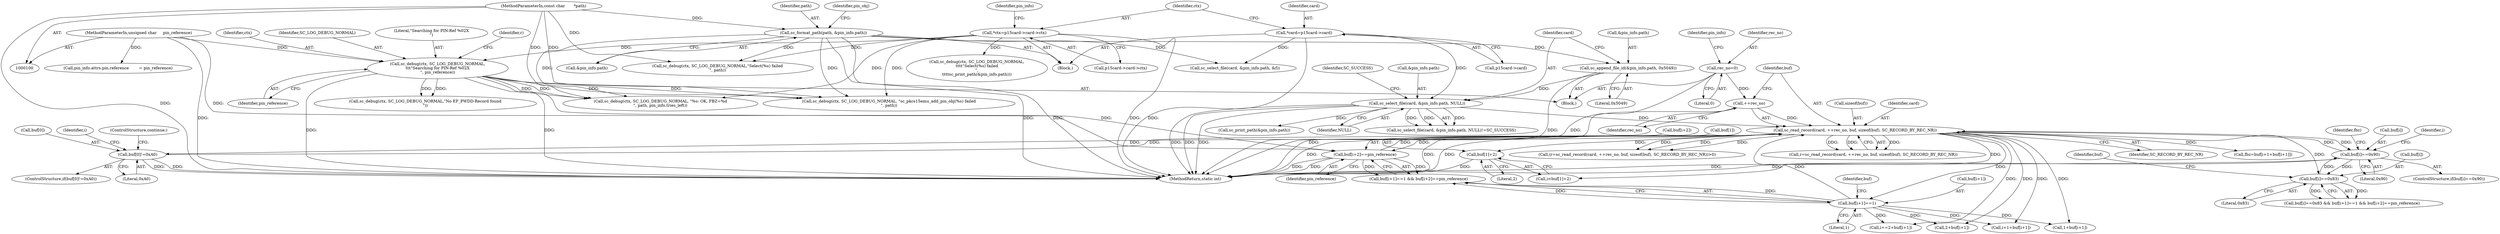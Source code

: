 digraph "0_OpenSC_8fe377e93b4b56060e5bbfb6f3142ceaeca744fa_21@array" {
"1000367" [label="(Call,buf[1]+2)"];
"1000335" [label="(Call,sc_read_record(card, ++rec_no, buf, sizeof(buf), SC_RECORD_BY_REC_NR))"];
"1000306" [label="(Call,sc_select_file(card, &pin_info.path, NULL))"];
"1000111" [label="(Call,*card=p15card->card)"];
"1000298" [label="(Call,sc_append_file_id(&pin_info.path, 0x5049))"];
"1000223" [label="(Call,sc_format_path(path, &pin_info.path))"];
"1000102" [label="(MethodParameterIn,const char       *path)"];
"1000337" [label="(Call,++rec_no)"];
"1000280" [label="(Call,rec_no=0)"];
"1000355" [label="(Call,buf[0]!=0xA0)"];
"1000397" [label="(Call,buf[i+2]==pin_reference)"];
"1000326" [label="(Call,sc_debug(ctx, SC_LOG_DEBUG_NORMAL,\n\t\t\t\"Searching for PIN-Ref %02X\n\", pin_reference))"];
"1000117" [label="(Call,*ctx=p15card->card->ctx)"];
"1000105" [label="(MethodParameterIn,unsigned char     pin_reference)"];
"1000407" [label="(Call,buf[i]==0x90)"];
"1000384" [label="(Call,buf[i]==0x83)"];
"1000390" [label="(Call,buf[i+1]==1)"];
"1000371" [label="(Literal,2)"];
"1000384" [label="(Call,buf[i]==0x83)"];
"1000392" [label="(Identifier,buf)"];
"1000303" [label="(Literal,0x5049)"];
"1000280" [label="(Call,rec_no=0)"];
"1000498" [label="(Call,sc_debug(ctx, SC_LOG_DEBUG_NORMAL, \"%s: OK, FBZ=%d\n\", path, pin_info.tries_left))"];
"1000360" [label="(ControlStructure,continue;)"];
"1000406" [label="(ControlStructure,if(buf[i]==0x90))"];
"1000281" [label="(Identifier,rec_no)"];
"1000407" [label="(Call,buf[i]==0x90)"];
"1000391" [label="(Call,buf[i+1])"];
"1000390" [label="(Call,buf[i+1]==1)"];
"1000440" [label="(Call,sc_debug(ctx, SC_LOG_DEBUG_NORMAL,\"No EF_PWDD-Record found\n\"))"];
"1000282" [label="(Literal,0)"];
"1000312" [label="(Identifier,NULL)"];
"1000398" [label="(Call,buf[i+2])"];
"1000396" [label="(Literal,1)"];
"1000327" [label="(Identifier,ctx)"];
"1000508" [label="(MethodReturn,static int)"];
"1000356" [label="(Call,buf[0])"];
"1000118" [label="(Identifier,ctx)"];
"1000306" [label="(Call,sc_select_file(card, &pin_info.path, NULL))"];
"1000374" [label="(Call,2+buf[i+1])"];
"1000340" [label="(Call,sizeof(buf))"];
"1000373" [label="(Identifier,i)"];
"1000328" [label="(Identifier,SC_LOG_DEBUG_NORMAL)"];
"1000339" [label="(Identifier,buf)"];
"1000418" [label="(Call,1+buf[i+1])"];
"1000367" [label="(Call,buf[1]+2)"];
"1000299" [label="(Call,&pin_info.path)"];
"1000329" [label="(Literal,\"Searching for PIN-Ref %02X\n\")"];
"1000412" [label="(Call,fbz=buf[i+1+buf[i+1]])"];
"1000363" [label="(Identifier,i)"];
"1000307" [label="(Identifier,card)"];
"1000411" [label="(Literal,0x90)"];
"1000385" [label="(Call,buf[i])"];
"1000359" [label="(Literal,0xA0)"];
"1000399" [label="(Identifier,buf)"];
"1000313" [label="(Identifier,SC_SUCCESS)"];
"1000287" [label="(Identifier,pin_info)"];
"1000332" [label="(Call,(r=sc_read_record(card, ++rec_no, buf, sizeof(buf), SC_RECORD_BY_REC_NR))>0)"];
"1000298" [label="(Call,sc_append_file_id(&pin_info.path, 0x5049))"];
"1000333" [label="(Call,r=sc_read_record(card, ++rec_no, buf, sizeof(buf), SC_RECORD_BY_REC_NR))"];
"1000231" [label="(Identifier,pin_obj)"];
"1000342" [label="(Identifier,SC_RECORD_BY_REC_NR)"];
"1000117" [label="(Call,*ctx=p15card->card->ctx)"];
"1000354" [label="(ControlStructure,if(buf[0]!=0xA0))"];
"1000119" [label="(Call,p15card->card->ctx)"];
"1000224" [label="(Identifier,path)"];
"1000403" [label="(Identifier,pin_reference)"];
"1000111" [label="(Call,*card=p15card->card)"];
"1000225" [label="(Call,&pin_info.path)"];
"1000413" [label="(Identifier,fbz)"];
"1000315" [label="(Call,sc_debug(ctx, SC_LOG_DEBUG_NORMAL,\n\t\t\t\t\"Select(%s) failed\n\",\n\t\t\t\tsc_print_path(&pin_info.path)))"];
"1000130" [label="(Identifier,pin_info)"];
"1000109" [label="(Block,)"];
"1000450" [label="(Call,sc_select_file(card, &pin_info.path, &f))"];
"1000338" [label="(Identifier,rec_no)"];
"1000330" [label="(Identifier,pin_reference)"];
"1000112" [label="(Identifier,card)"];
"1000223" [label="(Call,sc_format_path(path, &pin_info.path))"];
"1000460" [label="(Call,sc_debug(ctx, SC_LOG_DEBUG_NORMAL,\"Select(%s) failed\n\", path))"];
"1000388" [label="(Literal,0x83)"];
"1000491" [label="(Call,sc_debug(ctx, SC_LOG_DEBUG_NORMAL, \"sc_pkcs15emu_add_pin_obj(%s) failed\n\", path))"];
"1000397" [label="(Call,buf[i+2]==pin_reference)"];
"1000326" [label="(Call,sc_debug(ctx, SC_LOG_DEBUG_NORMAL,\n\t\t\t\"Searching for PIN-Ref %02X\n\", pin_reference))"];
"1000365" [label="(Call,i<buf[1]+2)"];
"1000155" [label="(Call,pin_info.attrs.pin.reference        = pin_reference)"];
"1000416" [label="(Call,i+1+buf[i+1])"];
"1000334" [label="(Identifier,r)"];
"1000383" [label="(Call,buf[i]==0x83 && buf[i+1]==1 && buf[i+2]==pin_reference)"];
"1000389" [label="(Call,buf[i+1]==1 && buf[i+2]==pin_reference)"];
"1000102" [label="(MethodParameterIn,const char       *path)"];
"1000372" [label="(Call,i+=2+buf[i+1])"];
"1000305" [label="(Call,sc_select_file(card, &pin_info.path, NULL)!=SC_SUCCESS)"];
"1000113" [label="(Call,p15card->card)"];
"1000308" [label="(Call,&pin_info.path)"];
"1000335" [label="(Call,sc_read_record(card, ++rec_no, buf, sizeof(buf), SC_RECORD_BY_REC_NR))"];
"1000337" [label="(Call,++rec_no)"];
"1000355" [label="(Call,buf[0]!=0xA0)"];
"1000408" [label="(Call,buf[i])"];
"1000105" [label="(MethodParameterIn,unsigned char     pin_reference)"];
"1000319" [label="(Call,sc_print_path(&pin_info.path))"];
"1000336" [label="(Identifier,card)"];
"1000276" [label="(Block,)"];
"1000368" [label="(Call,buf[1])"];
"1000367" -> "1000365"  [label="AST: "];
"1000367" -> "1000371"  [label="CFG: "];
"1000368" -> "1000367"  [label="AST: "];
"1000371" -> "1000367"  [label="AST: "];
"1000365" -> "1000367"  [label="CFG: "];
"1000367" -> "1000508"  [label="DDG: "];
"1000335" -> "1000367"  [label="DDG: "];
"1000335" -> "1000333"  [label="AST: "];
"1000335" -> "1000342"  [label="CFG: "];
"1000336" -> "1000335"  [label="AST: "];
"1000337" -> "1000335"  [label="AST: "];
"1000339" -> "1000335"  [label="AST: "];
"1000340" -> "1000335"  [label="AST: "];
"1000342" -> "1000335"  [label="AST: "];
"1000333" -> "1000335"  [label="CFG: "];
"1000335" -> "1000508"  [label="DDG: "];
"1000335" -> "1000508"  [label="DDG: "];
"1000335" -> "1000508"  [label="DDG: "];
"1000335" -> "1000332"  [label="DDG: "];
"1000335" -> "1000332"  [label="DDG: "];
"1000335" -> "1000332"  [label="DDG: "];
"1000335" -> "1000333"  [label="DDG: "];
"1000335" -> "1000333"  [label="DDG: "];
"1000335" -> "1000333"  [label="DDG: "];
"1000306" -> "1000335"  [label="DDG: "];
"1000337" -> "1000335"  [label="DDG: "];
"1000355" -> "1000335"  [label="DDG: "];
"1000397" -> "1000335"  [label="DDG: "];
"1000407" -> "1000335"  [label="DDG: "];
"1000390" -> "1000335"  [label="DDG: "];
"1000335" -> "1000355"  [label="DDG: "];
"1000335" -> "1000365"  [label="DDG: "];
"1000335" -> "1000372"  [label="DDG: "];
"1000335" -> "1000374"  [label="DDG: "];
"1000335" -> "1000384"  [label="DDG: "];
"1000335" -> "1000390"  [label="DDG: "];
"1000335" -> "1000397"  [label="DDG: "];
"1000335" -> "1000407"  [label="DDG: "];
"1000335" -> "1000412"  [label="DDG: "];
"1000335" -> "1000416"  [label="DDG: "];
"1000335" -> "1000418"  [label="DDG: "];
"1000306" -> "1000305"  [label="AST: "];
"1000306" -> "1000312"  [label="CFG: "];
"1000307" -> "1000306"  [label="AST: "];
"1000308" -> "1000306"  [label="AST: "];
"1000312" -> "1000306"  [label="AST: "];
"1000313" -> "1000306"  [label="CFG: "];
"1000306" -> "1000508"  [label="DDG: "];
"1000306" -> "1000508"  [label="DDG: "];
"1000306" -> "1000508"  [label="DDG: "];
"1000306" -> "1000305"  [label="DDG: "];
"1000306" -> "1000305"  [label="DDG: "];
"1000306" -> "1000305"  [label="DDG: "];
"1000111" -> "1000306"  [label="DDG: "];
"1000298" -> "1000306"  [label="DDG: "];
"1000306" -> "1000319"  [label="DDG: "];
"1000111" -> "1000109"  [label="AST: "];
"1000111" -> "1000113"  [label="CFG: "];
"1000112" -> "1000111"  [label="AST: "];
"1000113" -> "1000111"  [label="AST: "];
"1000118" -> "1000111"  [label="CFG: "];
"1000111" -> "1000508"  [label="DDG: "];
"1000111" -> "1000450"  [label="DDG: "];
"1000298" -> "1000276"  [label="AST: "];
"1000298" -> "1000303"  [label="CFG: "];
"1000299" -> "1000298"  [label="AST: "];
"1000303" -> "1000298"  [label="AST: "];
"1000307" -> "1000298"  [label="CFG: "];
"1000298" -> "1000508"  [label="DDG: "];
"1000223" -> "1000298"  [label="DDG: "];
"1000223" -> "1000109"  [label="AST: "];
"1000223" -> "1000225"  [label="CFG: "];
"1000224" -> "1000223"  [label="AST: "];
"1000225" -> "1000223"  [label="AST: "];
"1000231" -> "1000223"  [label="CFG: "];
"1000223" -> "1000508"  [label="DDG: "];
"1000223" -> "1000508"  [label="DDG: "];
"1000102" -> "1000223"  [label="DDG: "];
"1000223" -> "1000450"  [label="DDG: "];
"1000223" -> "1000460"  [label="DDG: "];
"1000223" -> "1000491"  [label="DDG: "];
"1000223" -> "1000498"  [label="DDG: "];
"1000102" -> "1000100"  [label="AST: "];
"1000102" -> "1000508"  [label="DDG: "];
"1000102" -> "1000460"  [label="DDG: "];
"1000102" -> "1000491"  [label="DDG: "];
"1000102" -> "1000498"  [label="DDG: "];
"1000337" -> "1000338"  [label="CFG: "];
"1000338" -> "1000337"  [label="AST: "];
"1000339" -> "1000337"  [label="CFG: "];
"1000337" -> "1000508"  [label="DDG: "];
"1000280" -> "1000337"  [label="DDG: "];
"1000280" -> "1000276"  [label="AST: "];
"1000280" -> "1000282"  [label="CFG: "];
"1000281" -> "1000280"  [label="AST: "];
"1000282" -> "1000280"  [label="AST: "];
"1000287" -> "1000280"  [label="CFG: "];
"1000280" -> "1000508"  [label="DDG: "];
"1000355" -> "1000354"  [label="AST: "];
"1000355" -> "1000359"  [label="CFG: "];
"1000356" -> "1000355"  [label="AST: "];
"1000359" -> "1000355"  [label="AST: "];
"1000360" -> "1000355"  [label="CFG: "];
"1000363" -> "1000355"  [label="CFG: "];
"1000355" -> "1000508"  [label="DDG: "];
"1000355" -> "1000508"  [label="DDG: "];
"1000397" -> "1000389"  [label="AST: "];
"1000397" -> "1000403"  [label="CFG: "];
"1000398" -> "1000397"  [label="AST: "];
"1000403" -> "1000397"  [label="AST: "];
"1000389" -> "1000397"  [label="CFG: "];
"1000397" -> "1000508"  [label="DDG: "];
"1000397" -> "1000508"  [label="DDG: "];
"1000397" -> "1000389"  [label="DDG: "];
"1000397" -> "1000389"  [label="DDG: "];
"1000326" -> "1000397"  [label="DDG: "];
"1000105" -> "1000397"  [label="DDG: "];
"1000326" -> "1000276"  [label="AST: "];
"1000326" -> "1000330"  [label="CFG: "];
"1000327" -> "1000326"  [label="AST: "];
"1000328" -> "1000326"  [label="AST: "];
"1000329" -> "1000326"  [label="AST: "];
"1000330" -> "1000326"  [label="AST: "];
"1000334" -> "1000326"  [label="CFG: "];
"1000326" -> "1000508"  [label="DDG: "];
"1000326" -> "1000508"  [label="DDG: "];
"1000117" -> "1000326"  [label="DDG: "];
"1000105" -> "1000326"  [label="DDG: "];
"1000326" -> "1000440"  [label="DDG: "];
"1000326" -> "1000440"  [label="DDG: "];
"1000326" -> "1000491"  [label="DDG: "];
"1000326" -> "1000491"  [label="DDG: "];
"1000326" -> "1000498"  [label="DDG: "];
"1000326" -> "1000498"  [label="DDG: "];
"1000117" -> "1000109"  [label="AST: "];
"1000117" -> "1000119"  [label="CFG: "];
"1000118" -> "1000117"  [label="AST: "];
"1000119" -> "1000117"  [label="AST: "];
"1000130" -> "1000117"  [label="CFG: "];
"1000117" -> "1000508"  [label="DDG: "];
"1000117" -> "1000315"  [label="DDG: "];
"1000117" -> "1000460"  [label="DDG: "];
"1000117" -> "1000491"  [label="DDG: "];
"1000117" -> "1000498"  [label="DDG: "];
"1000105" -> "1000100"  [label="AST: "];
"1000105" -> "1000508"  [label="DDG: "];
"1000105" -> "1000155"  [label="DDG: "];
"1000407" -> "1000406"  [label="AST: "];
"1000407" -> "1000411"  [label="CFG: "];
"1000408" -> "1000407"  [label="AST: "];
"1000411" -> "1000407"  [label="AST: "];
"1000413" -> "1000407"  [label="CFG: "];
"1000373" -> "1000407"  [label="CFG: "];
"1000407" -> "1000508"  [label="DDG: "];
"1000407" -> "1000508"  [label="DDG: "];
"1000407" -> "1000384"  [label="DDG: "];
"1000384" -> "1000407"  [label="DDG: "];
"1000384" -> "1000383"  [label="AST: "];
"1000384" -> "1000388"  [label="CFG: "];
"1000385" -> "1000384"  [label="AST: "];
"1000388" -> "1000384"  [label="AST: "];
"1000392" -> "1000384"  [label="CFG: "];
"1000383" -> "1000384"  [label="CFG: "];
"1000384" -> "1000383"  [label="DDG: "];
"1000384" -> "1000383"  [label="DDG: "];
"1000390" -> "1000389"  [label="AST: "];
"1000390" -> "1000396"  [label="CFG: "];
"1000391" -> "1000390"  [label="AST: "];
"1000396" -> "1000390"  [label="AST: "];
"1000399" -> "1000390"  [label="CFG: "];
"1000389" -> "1000390"  [label="CFG: "];
"1000390" -> "1000372"  [label="DDG: "];
"1000390" -> "1000374"  [label="DDG: "];
"1000390" -> "1000389"  [label="DDG: "];
"1000390" -> "1000389"  [label="DDG: "];
"1000390" -> "1000416"  [label="DDG: "];
"1000390" -> "1000418"  [label="DDG: "];
}
